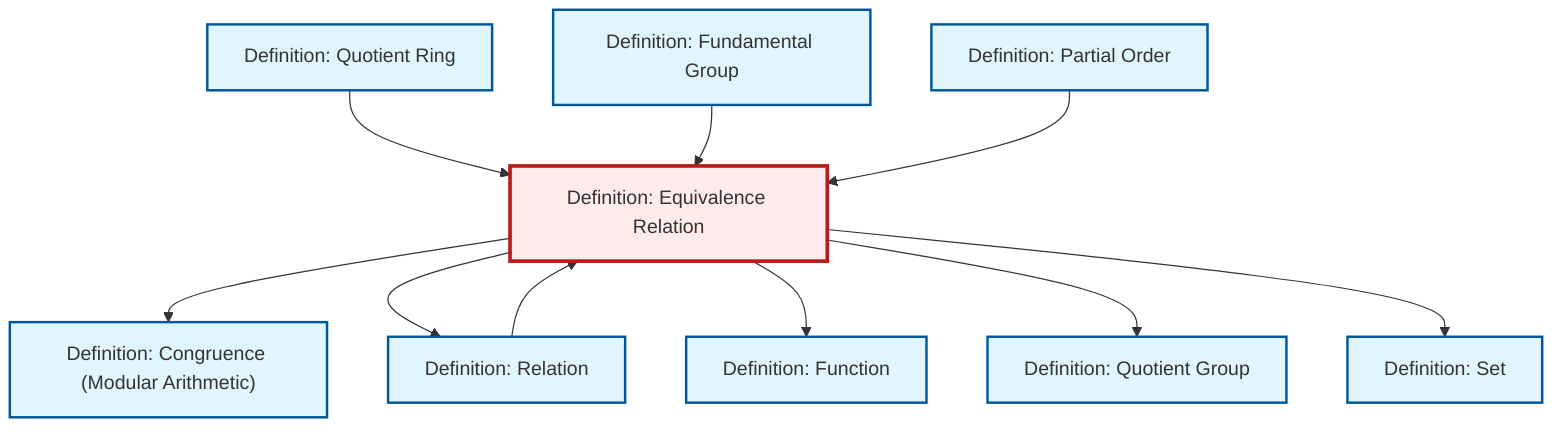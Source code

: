 graph TD
    classDef definition fill:#e1f5fe,stroke:#01579b,stroke-width:2px
    classDef theorem fill:#f3e5f5,stroke:#4a148c,stroke-width:2px
    classDef axiom fill:#fff3e0,stroke:#e65100,stroke-width:2px
    classDef example fill:#e8f5e9,stroke:#1b5e20,stroke-width:2px
    classDef current fill:#ffebee,stroke:#b71c1c,stroke-width:3px
    def-function["Definition: Function"]:::definition
    def-congruence["Definition: Congruence (Modular Arithmetic)"]:::definition
    def-partial-order["Definition: Partial Order"]:::definition
    def-quotient-ring["Definition: Quotient Ring"]:::definition
    def-fundamental-group["Definition: Fundamental Group"]:::definition
    def-equivalence-relation["Definition: Equivalence Relation"]:::definition
    def-set["Definition: Set"]:::definition
    def-quotient-group["Definition: Quotient Group"]:::definition
    def-relation["Definition: Relation"]:::definition
    def-equivalence-relation --> def-congruence
    def-equivalence-relation --> def-relation
    def-equivalence-relation --> def-function
    def-quotient-ring --> def-equivalence-relation
    def-fundamental-group --> def-equivalence-relation
    def-partial-order --> def-equivalence-relation
    def-equivalence-relation --> def-quotient-group
    def-equivalence-relation --> def-set
    def-relation --> def-equivalence-relation
    class def-equivalence-relation current